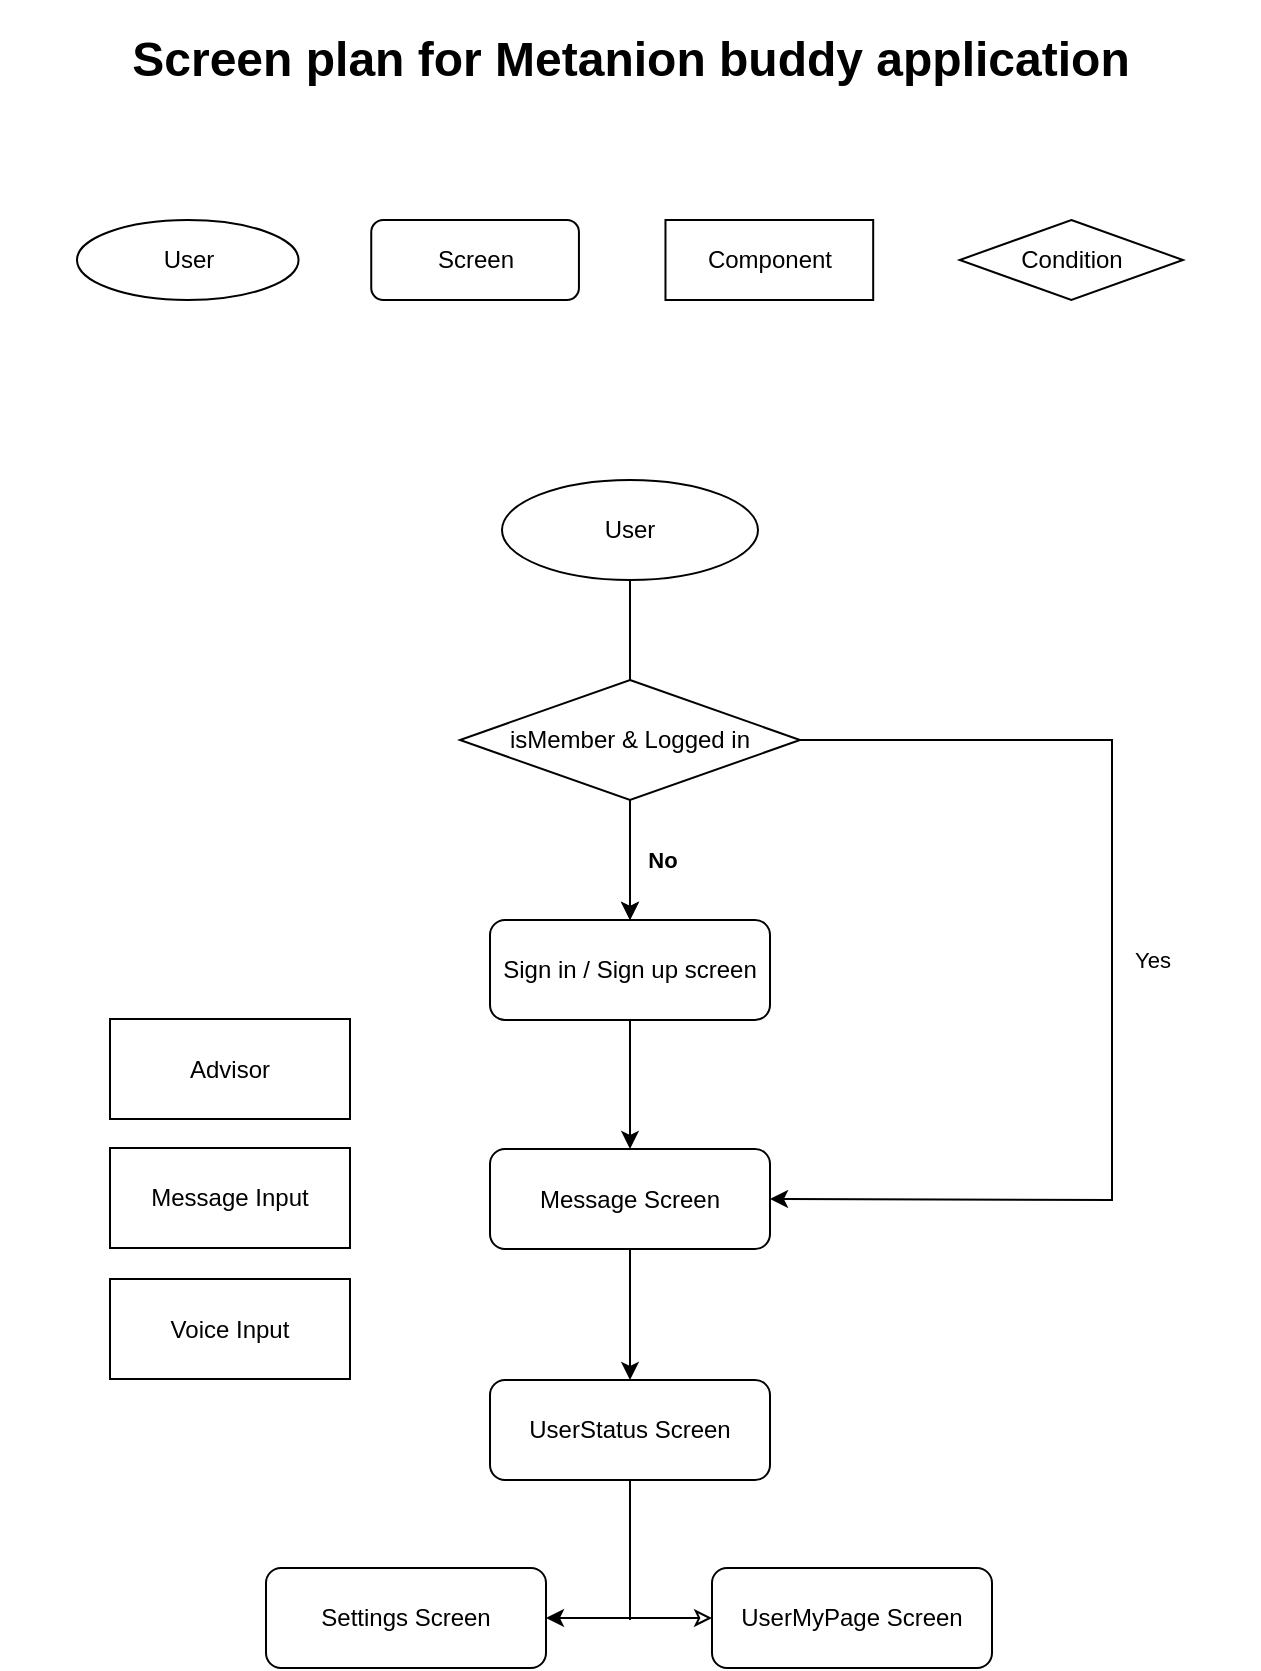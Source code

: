 <mxfile pages="2">
    <diagram id="C5RBs43oDa-KdzZeNtuy" name="Screen-plan">
        <mxGraphModel dx="575" dy="599" grid="1" gridSize="10" guides="1" tooltips="1" connect="1" arrows="1" fold="1" page="1" pageScale="1" pageWidth="827" pageHeight="1169" math="0" shadow="0">
            <root>
                <mxCell id="WIyWlLk6GJQsqaUBKTNV-0"/>
                <mxCell id="WIyWlLk6GJQsqaUBKTNV-1" parent="WIyWlLk6GJQsqaUBKTNV-0"/>
                <mxCell id="ikdFAsfcFVWFwC0WGZBx-0" value="Sign in / Sign up screen" style="rounded=1;whiteSpace=wrap;html=1;" parent="WIyWlLk6GJQsqaUBKTNV-1" vertex="1">
                    <mxGeometry x="330" y="530" width="140" height="50" as="geometry"/>
                </mxCell>
                <mxCell id="w4TpWb6YlQLsbqjr2bWw-0" value="User" style="ellipse;whiteSpace=wrap;html=1;" parent="WIyWlLk6GJQsqaUBKTNV-1" vertex="1">
                    <mxGeometry x="336" y="310" width="128" height="50" as="geometry"/>
                </mxCell>
                <mxCell id="w4TpWb6YlQLsbqjr2bWw-1" value="No" style="endArrow=classic;html=1;rounded=0;exitX=0.5;exitY=1;exitDx=0;exitDy=0;entryX=0.5;entryY=0;entryDx=0;entryDy=0;fontStyle=1" parent="WIyWlLk6GJQsqaUBKTNV-1" source="w4TpWb6YlQLsbqjr2bWw-0" target="ikdFAsfcFVWFwC0WGZBx-0" edge="1">
                    <mxGeometry x="0.647" y="16" width="50" height="50" relative="1" as="geometry">
                        <mxPoint x="386" y="690" as="sourcePoint"/>
                        <mxPoint x="436" y="620" as="targetPoint"/>
                        <mxPoint as="offset"/>
                    </mxGeometry>
                </mxCell>
                <mxCell id="xrravzEh207jEcqy3YKW-0" value="&lt;h1&gt;Screen plan for Metanion buddy application&lt;/h1&gt;" style="text;html=1;strokeColor=none;fillColor=none;spacing=5;spacingTop=-20;whiteSpace=wrap;overflow=hidden;rounded=0;align=center;" parent="WIyWlLk6GJQsqaUBKTNV-1" vertex="1">
                    <mxGeometry x="85.5" y="80" width="629" height="40" as="geometry"/>
                </mxCell>
                <mxCell id="1" value="" style="edgeStyle=none;html=1;" parent="WIyWlLk6GJQsqaUBKTNV-1" source="0" target="ikdFAsfcFVWFwC0WGZBx-0" edge="1">
                    <mxGeometry relative="1" as="geometry"/>
                </mxCell>
                <mxCell id="0" value="isMember &amp;amp; Logged in" style="rhombus;whiteSpace=wrap;html=1;" parent="WIyWlLk6GJQsqaUBKTNV-1" vertex="1">
                    <mxGeometry x="315" y="410" width="170" height="60" as="geometry"/>
                </mxCell>
                <mxCell id="2" value="Yes" style="edgeStyle=none;html=1;exitX=1;exitY=0.5;exitDx=0;exitDy=0;rounded=0;entryX=1;entryY=0.5;entryDx=0;entryDy=0;" parent="WIyWlLk6GJQsqaUBKTNV-1" source="0" target="k3Dmw-f4pm4tH4ptOr1X-2" edge="1">
                    <mxGeometry x="-0.044" y="20" relative="1" as="geometry">
                        <mxPoint x="405" y="480" as="sourcePoint"/>
                        <mxPoint x="641" y="670" as="targetPoint"/>
                        <Array as="points">
                            <mxPoint x="641" y="440"/>
                            <mxPoint x="641" y="670"/>
                        </Array>
                        <mxPoint as="offset"/>
                    </mxGeometry>
                </mxCell>
                <mxCell id="k3Dmw-f4pm4tH4ptOr1X-2" value="Message Screen" style="rounded=1;whiteSpace=wrap;html=1;" parent="WIyWlLk6GJQsqaUBKTNV-1" vertex="1">
                    <mxGeometry x="330" y="644.5" width="140" height="50" as="geometry"/>
                </mxCell>
                <mxCell id="k3Dmw-f4pm4tH4ptOr1X-4" value="" style="edgeStyle=none;html=1;exitX=0.5;exitY=1;exitDx=0;exitDy=0;entryX=0.5;entryY=0;entryDx=0;entryDy=0;" parent="WIyWlLk6GJQsqaUBKTNV-1" source="ikdFAsfcFVWFwC0WGZBx-0" target="k3Dmw-f4pm4tH4ptOr1X-2" edge="1">
                    <mxGeometry relative="1" as="geometry">
                        <mxPoint x="406" y="584.5" as="sourcePoint"/>
                        <mxPoint x="476" y="610" as="targetPoint"/>
                    </mxGeometry>
                </mxCell>
                <mxCell id="k3Dmw-f4pm4tH4ptOr1X-10" value="Advisor" style="rounded=0;whiteSpace=wrap;html=1;" parent="WIyWlLk6GJQsqaUBKTNV-1" vertex="1">
                    <mxGeometry x="140" y="579.5" width="120" height="50" as="geometry"/>
                </mxCell>
                <mxCell id="k3Dmw-f4pm4tH4ptOr1X-11" value="Message Input" style="rounded=0;whiteSpace=wrap;html=1;" parent="WIyWlLk6GJQsqaUBKTNV-1" vertex="1">
                    <mxGeometry x="140" y="644" width="120" height="50" as="geometry"/>
                </mxCell>
                <mxCell id="k3Dmw-f4pm4tH4ptOr1X-12" value="Voice Input" style="rounded=0;whiteSpace=wrap;html=1;" parent="WIyWlLk6GJQsqaUBKTNV-1" vertex="1">
                    <mxGeometry x="140" y="709.5" width="120" height="50" as="geometry"/>
                </mxCell>
                <mxCell id="k3Dmw-f4pm4tH4ptOr1X-13" value="UserStatus Screen" style="rounded=1;whiteSpace=wrap;html=1;" parent="WIyWlLk6GJQsqaUBKTNV-1" vertex="1">
                    <mxGeometry x="330" y="760" width="140" height="50" as="geometry"/>
                </mxCell>
                <mxCell id="k3Dmw-f4pm4tH4ptOr1X-14" value="" style="edgeStyle=none;html=1;exitX=0.5;exitY=1;exitDx=0;exitDy=0;" parent="WIyWlLk6GJQsqaUBKTNV-1" source="k3Dmw-f4pm4tH4ptOr1X-2" target="k3Dmw-f4pm4tH4ptOr1X-13" edge="1">
                    <mxGeometry relative="1" as="geometry">
                        <mxPoint x="410" y="590" as="sourcePoint"/>
                        <mxPoint x="410" y="654.5" as="targetPoint"/>
                    </mxGeometry>
                </mxCell>
                <mxCell id="k3Dmw-f4pm4tH4ptOr1X-15" value="Settings Screen" style="rounded=1;whiteSpace=wrap;html=1;" parent="WIyWlLk6GJQsqaUBKTNV-1" vertex="1">
                    <mxGeometry x="218" y="854" width="140" height="50" as="geometry"/>
                </mxCell>
                <mxCell id="k3Dmw-f4pm4tH4ptOr1X-16" value="" style="edgeStyle=none;html=1;exitX=0;exitY=0.5;exitDx=0;exitDy=0;entryX=1;entryY=0.5;entryDx=0;entryDy=0;startArrow=classic;startFill=0;" parent="WIyWlLk6GJQsqaUBKTNV-1" source="k3Dmw-f4pm4tH4ptOr1X-17" target="k3Dmw-f4pm4tH4ptOr1X-15" edge="1">
                    <mxGeometry relative="1" as="geometry">
                        <mxPoint x="405" y="678.5" as="sourcePoint"/>
                        <mxPoint x="405" y="744" as="targetPoint"/>
                    </mxGeometry>
                </mxCell>
                <mxCell id="k3Dmw-f4pm4tH4ptOr1X-17" value="UserMyPage Screen" style="rounded=1;whiteSpace=wrap;html=1;" parent="WIyWlLk6GJQsqaUBKTNV-1" vertex="1">
                    <mxGeometry x="441" y="854" width="140" height="50" as="geometry"/>
                </mxCell>
                <mxCell id="k3Dmw-f4pm4tH4ptOr1X-18" value="" style="edgeStyle=none;html=1;endArrow=none;endFill=0;exitX=0.5;exitY=1;exitDx=0;exitDy=0;" parent="WIyWlLk6GJQsqaUBKTNV-1" source="k3Dmw-f4pm4tH4ptOr1X-13" edge="1">
                    <mxGeometry relative="1" as="geometry">
                        <mxPoint x="420" y="830" as="sourcePoint"/>
                        <mxPoint x="400" y="880" as="targetPoint"/>
                    </mxGeometry>
                </mxCell>
                <mxCell id="k3Dmw-f4pm4tH4ptOr1X-19" value="" style="group" parent="WIyWlLk6GJQsqaUBKTNV-1" vertex="1" connectable="0">
                    <mxGeometry x="123.5" y="180" width="553" height="40" as="geometry"/>
                </mxCell>
                <mxCell id="ikdFAsfcFVWFwC0WGZBx-1" value="Component" style="rounded=0;whiteSpace=wrap;html=1;" parent="k3Dmw-f4pm4tH4ptOr1X-19" vertex="1">
                    <mxGeometry x="294.241" width="103.85" height="40" as="geometry"/>
                </mxCell>
                <mxCell id="k3Dmw-f4pm4tH4ptOr1X-5" value="Screen" style="rounded=1;whiteSpace=wrap;html=1;" parent="k3Dmw-f4pm4tH4ptOr1X-19" vertex="1">
                    <mxGeometry x="147.121" width="103.85" height="40" as="geometry"/>
                </mxCell>
                <mxCell id="k3Dmw-f4pm4tH4ptOr1X-7" value="Condition" style="rhombus;whiteSpace=wrap;html=1;" parent="k3Dmw-f4pm4tH4ptOr1X-19" vertex="1">
                    <mxGeometry x="441.362" width="111.638" height="40" as="geometry"/>
                </mxCell>
                <mxCell id="k3Dmw-f4pm4tH4ptOr1X-9" value="User" style="ellipse;whiteSpace=wrap;html=1;" parent="k3Dmw-f4pm4tH4ptOr1X-19" vertex="1">
                    <mxGeometry width="110.773" height="40" as="geometry"/>
                </mxCell>
            </root>
        </mxGraphModel>
    </diagram>
    <diagram id="blyl7Wpzs94vMlhsOoYF" name="recommendation-plan">
        <mxGraphModel dx="575" dy="599" grid="1" gridSize="10" guides="1" tooltips="1" connect="1" arrows="1" fold="1" page="1" pageScale="1" pageWidth="827" pageHeight="1169" math="0" shadow="0">
            <root>
                <mxCell id="WjQbx4GsT-di7SJeu1aI-0"/>
                <mxCell id="WjQbx4GsT-di7SJeu1aI-1" parent="WjQbx4GsT-di7SJeu1aI-0"/>
                <mxCell id="TOc60zCAE1sE-oHS_IKN-0" value="User" style="ellipse;whiteSpace=wrap;html=1;" vertex="1" parent="WjQbx4GsT-di7SJeu1aI-1">
                    <mxGeometry x="123.5" y="180" width="110.773" height="40" as="geometry"/>
                </mxCell>
            </root>
        </mxGraphModel>
    </diagram>
</mxfile>